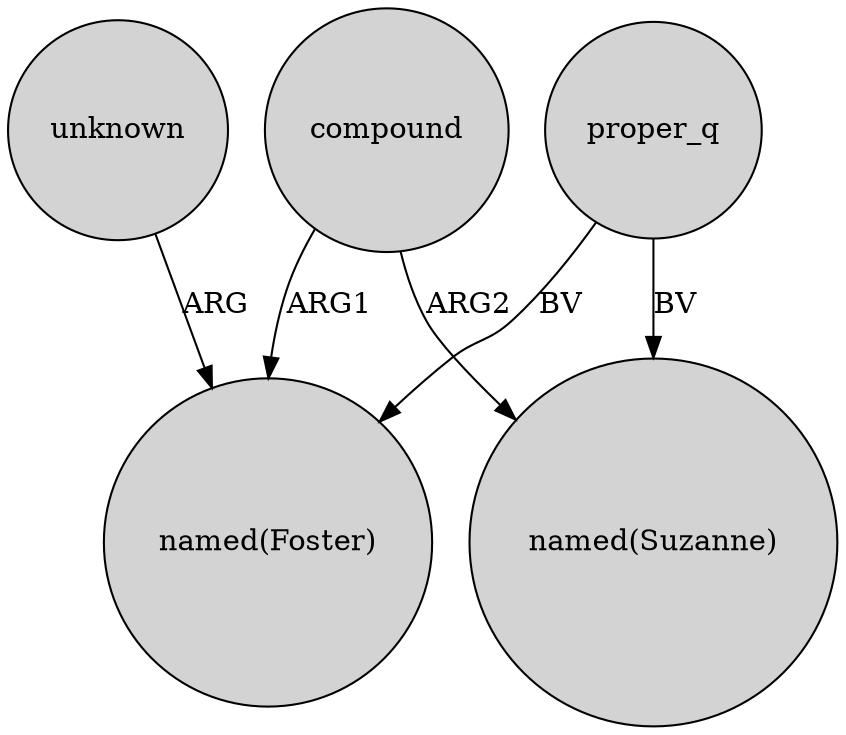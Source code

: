 digraph {
	node [shape=circle style=filled]
	proper_q -> "named(Foster)" [label=BV]
	compound -> "named(Suzanne)" [label=ARG2]
	unknown -> "named(Foster)" [label=ARG]
	compound -> "named(Foster)" [label=ARG1]
	proper_q -> "named(Suzanne)" [label=BV]
}
